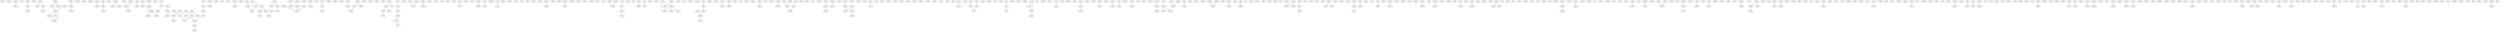 strict graph  {
	2328;
	15578;
	15654 -- 15657;
	5173;
	3796 -- 3802;
	19896;
	3407 -- 3839;
	3407 -- 5999;
	9265 -- 9277;
	9265 -- 10561;
	19740 -- 19743;
	15525;
	4485;
	18669;
	13302 -- 13518;
	1964 -- 1966;
	8748;
	11544 -- 19320;
	11544 -- 11549;
	7907 -- 10499;
	4896 -- 7488;
	4392 -- 4395;
	15668 -- 15692;
	6643;
	7721 -- 7733;
	4017 -- 4881;
	14793 -- 14795;
	19895;
	204;
	17331;
	14342 -- 14345;
	8928;
	4627 -- 4628;
	4627 -- 5923;
	4627 -- 4631;
	8942 -- 9014;
	8942 -- 8944;
	16936 -- 18232;
	18396;
	9636 -- 17412;
	3554;
	7834 -- 9130;
	17996;
	10039;
	8509;
	14431 -- 14432;
	9760;
	16595;
	15957;
	8112;
	5724 -- 5754;
	7663 -- 7735;
	7663 -- 7771;
	5569;
	6395 -- 6467;
	10191 -- 12783;
	10087 -- 12679;
	4881 -- 6177;
	8288;
	17553;
	8837;
	8576;
	7789;
	3313 -- 3745;
	7798 -- 7834;
	19768;
	10479 -- 13071;
	10479 -- 11559;
	2023;
	12096 -- 12097;
	5977 -- 6193;
	10369;
	1107 -- 1113;
	8828;
	12844;
	7637;
	7531;
	7735 -- 7771;
	5066;
	19407;
	8335;
	12962 -- 12968;
	7016;
	15990;
	9258 -- 9282;
	17022;
	15418;
	5053 -- 5071;
	10785;
	10156;
	8152;
	6699 -- 7563;
	2315;
	3592 -- 11368;
	7781 -- 7925;
	4376;
	332;
	8444 -- 8660;
	425 -- 3017;
	6149;
	13812;
	9371 -- 14555;
	9371 -- 11963;
	10593;
	16988 -- 19580;
	16988 -- 17636;
	7179;
	17265;
	10434;
	7987 -- 8203;
	16823;
	5399;
	16461 -- 16677;
	4250 -- 19802;
	7563 -- 7743;
	1826;
	1594;
	3324;
	13803;
	15825 -- 16041;
	578;
	12674;
	18650 -- 18653;
	9019 -- 9025;
	665;
	2336;
	9972;
	5237;
	10302;
	9709 -- 11005;
	9709 -- 9711;
	9709 -- 14893;
	11005 -- 14893;
	18021 -- 18022;
	18940 -- 19372;
	14391;
	6829 -- 14605;
	11882;
	11280 -- 11284;
	14231;
	5015;
	3323 -- 7211;
	1513;
	8212;
	10527;
	14118;
	19921;
	4296;
	4628 -- 4631;
	13071 -- 13287;
	13496;
	19645;
	13456;
	17258;
	17221;
	1388;
	798;
	11232 -- 11412;
	1439 -- 2735;
	17900;
	2149 -- 6037;
	5071 -- 7663;
	8490;
	11813 -- 11825;
	5616 -- 5724;
	5616 -- 5832;
	1441;
	7194;
	444 -- 552;
	19094;
	3166;
	10898;
	10456 -- 18232;
	11120 -- 11336;
	11120 -- 11552;
	612;
	2947 -- 2951;
	12918;
	10420 -- 11284;
	10420 -- 10456;
	5959 -- 13735;
	13711;
	4715 -- 4931;
	2736;
	15685;
	3882;
	18272 -- 18274;
	9683;
	16512;
	8394 -- 8610;
	13904;
	18919 -- 18925;
	7136 -- 7160;
	17662;
	11780 -- 12428;
	3919;
	8134;
	12761;
	18972 -- 19002;
	9685 -- 9709;
	16313 -- 16745;
	16313 -- 16319;
	13534 -- 13966;
	7782 -- 7854;
	8580;
	19811;
	19029;
	14407 -- 14431;
	14407 -- 15055;
	16555 -- 19147;
	6266;
	11336 -- 11552;
	6721 -- 6829;
	18534 -- 19398;
	4150;
	998 -- 16550;
	91;
	8203 -- 12091;
	2266;
	12722;
	3841;
	4452;
	7399;
	316;
	10736 -- 12032;
	6393 -- 6395;
	12351 -- 12783;
	8018 -- 8198;
	1728 -- 1731;
	1728 -- 5616;
	6443;
	9179;
	5923 -- 5959;
	5923 -- 5929;
	1607;
	5488;
	3760 -- 3796;
	9955 -- 9991;
	9955 -- 9958;
	18348;
	11924 -- 12140;
	11924 -- 12032;
	10842;
	2342;
	1266 -- 1278;
	8402 -- 14882;
	6064;
	1762;
	5601 -- 6897;
	6496;
	12328 -- 12472;
	11655;
	10627;
	3055;
	10328;
	19457 -- 19673;
	7239;
	15818 -- 15830;
	15629;
	14658;
	9726;
	6234 -- 14010;
	640;
	17195 -- 17843;
	3461;
	14796;
	13028 -- 14324;
	18283 -- 19147;
	2433;
	8022 -- 8027;
	8022 -- 8166;
	805;
	1358;
	2355;
	2446;
	10648;
	2016;
	4282;
	17003;
	843;
	5295 -- 13071;
	5295 -- 6375;
	12693;
	13009 -- 14089;
	10137;
	2487 -- 2488;
	2487 -- 6375;
	2487 -- 2559;
	12233 -- 14825;
	18676;
	13777 -- 14209;
	15383;
	871;
	18073;
	6375 -- 6393;
	12091 -- 12739;
	15698;
	4100;
	10163;
	8006 -- 8018;
	9768;
	15368 -- 15370;
	9103;
	15598 -- 15616;
	7925 -- 11813;
	10206;
	5999 -- 13775;
	15051 -- 15069;
	7963 -- 7987;
	7420;
	10476 -- 10479;
	6104;
	761 -- 16313;
	10487 -- 10505;
	10487 -- 10499;
	16721 -- 16727;
	17361;
	18015 -- 18021;
	12811 -- 12883;
	5839;
	5588 -- 5590;
	6303 -- 6375;
	14324 -- 14432;
	16486;
	18841;
	1286;
	11934;
	18231 -- 18232;
	16076 -- 16508;
	1371;
	14064 -- 15360;
	10816;
	952;
	3439 -- 3871;
	13944 -- 13949;
	6177 -- 6393;
	4852;
	12706;
	6482;
	1864;
	2735 -- 2951;
	7365;
	5438;
	13464 -- 13468;
	19839;
	4234;
	552 -- 554;
	7712;
	14234;
	9932;
	14031;
	4193;
	12199 -- 12202;
	1966 -- 2146;
	17334;
	6436;
	9537;
	19743 -- 19749;
	13003 -- 13009;
	19002 -- 19218;
	14052 -- 14055;
	14052 -- 14064;
	11687;
	19650;
	7069 -- 7072;
	1727;
	18306;
	19067;
	9554;
	6274;
	3634;
	18188 -- 18191;
	16203;
	14853 -- 15069;
	440 -- 4328;
	4311 -- 4743;
	10613 -- 10829;
	4937;
	65;
	15391;
	2559 -- 7743;
	789;
	16022;
	14602 -- 15250;
	5418;
	6369;
	9808;
	3752;
	9928 -- 9929;
	14780;
	7485;
	18565;
	5929 -- 6037;
	11366 -- 11368;
	4830;
	4669 -- 4705;
	8902 -- 8974;
	9453;
	17164 -- 17272;
	16966 -- 19558;
	11199;
	1130;
	15161 -- 15233;
	19353;
	11552 -- 19328;
	10851 -- 13443;
	17287 -- 17503;
	9277 -- 9709;
	18814;
	18557;
	4613 -- 4631;
	16299;
	15948;
	16944;
	14316;
	3869;
	10142;
	11963 -- 11981;
	11963 -- 14555;
	11963 -- 12179;
	17180 -- 18044;
	16782;
	7394;
	12330;
	12394;
	8944 -- 9052;
	4335;
	1011;
	9620;
	8989 -- 9025;
	1086 -- 1266;
	14553 -- 14555;
	2084 -- 17636;
	16685 -- 16721;
	8471 -- 11063;
	18279;
	2030 -- 2033;
	2030 -- 2102;
	11958 -- 11963;
	6737;
	14221;
	8187;
	4016 -- 4017;
	2580 -- 2585;
	19875;
	9373 -- 13261;
	7726;
	4890;
	1855;
	13054;
	14184;
	9344;
	8697 -- 13881;
	248;
	13766;
	4616 -- 4628;
	1902;
	1222 -- 1223;
	10499 -- 10505;
	9312 -- 9492;
	7868;
	19427;
	9987 -- 15171;
	14599 -- 14602;
	14599 -- 14605;
	6846;
	9862;
	6798;
	4981 -- 5053;
	15123 -- 15129;
	8897;
	860;
	9025 -- 14209;
	6204;
	18236 -- 18272;
	10707;
	19605;
	8549;
	13894 -- 13966;
	3513;
	15692 -- 16988;
	15692 -- 19580;
	17648;
	18734;
	12055 -- 12091;
	14157;
	2627 -- 2735;
	906;
	2935 -- 2947;
	1629;
	15850;
	4036 -- 6628;
	8052;
}
